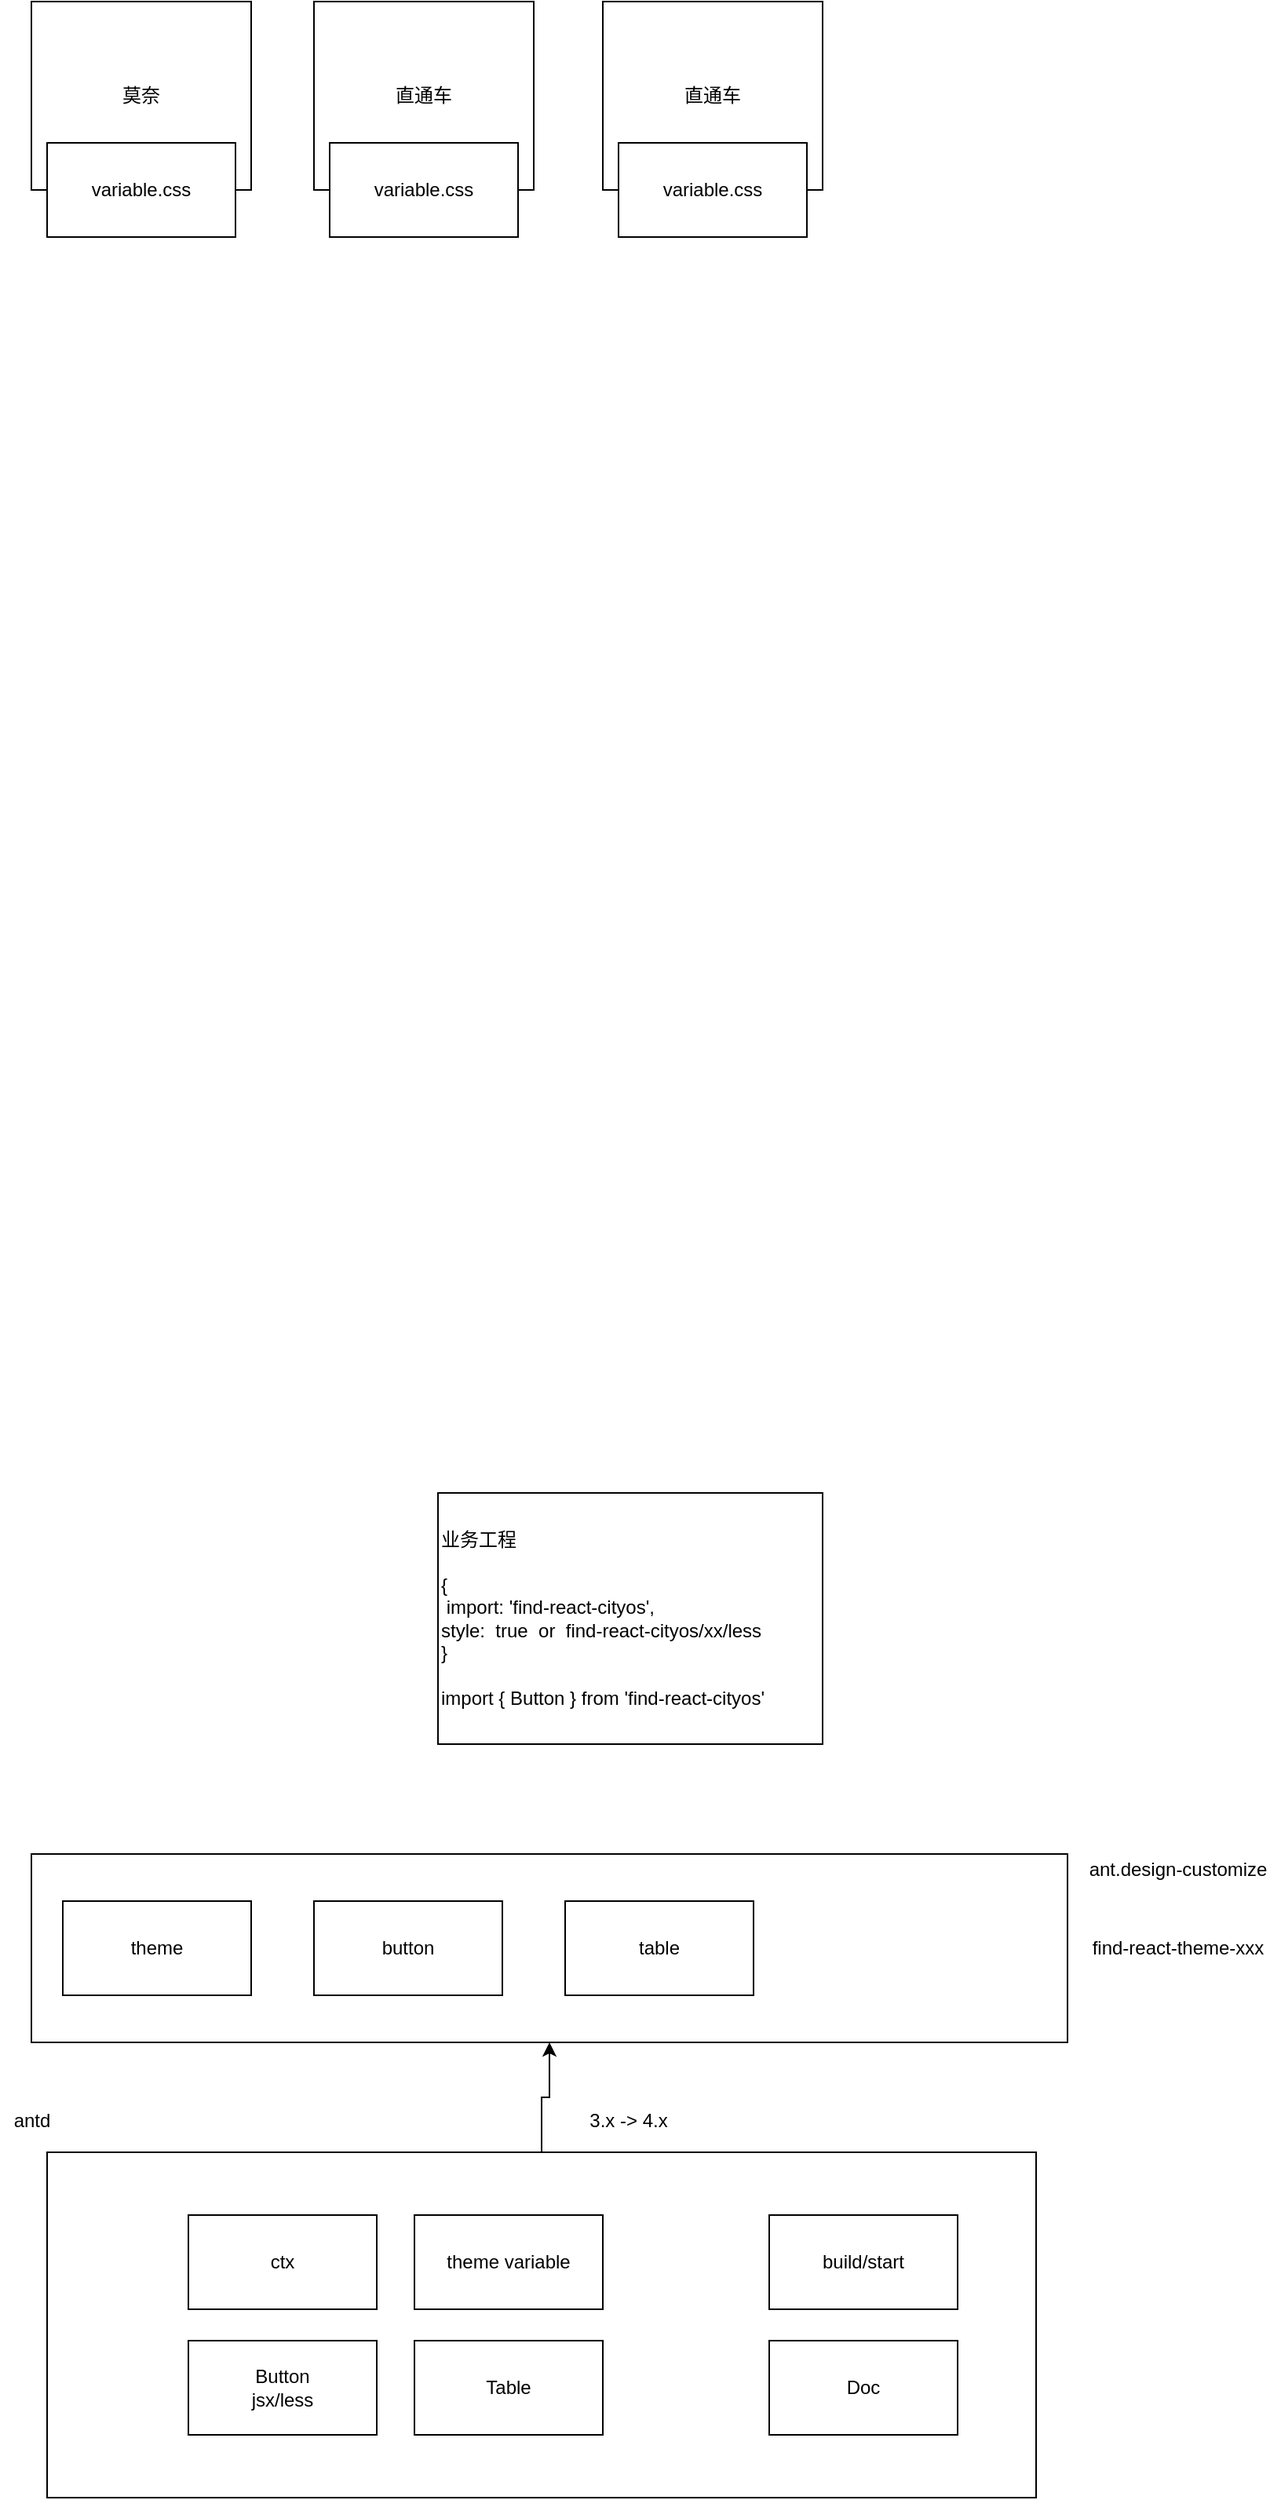 <mxfile version="14.4.3" type="device"><diagram id="EnewOrnuE5fF5D6Tr6lq" name="第 1 页"><mxGraphModel dx="1106" dy="2029" grid="1" gridSize="10" guides="1" tooltips="1" connect="1" arrows="1" fold="1" page="1" pageScale="1" pageWidth="827" pageHeight="1169" math="0" shadow="0"><root><mxCell id="0"/><mxCell id="1" parent="0"/><mxCell id="GFnHwDU9ITr71qzAtSJz-11" value="" style="whiteSpace=wrap;html=1;" vertex="1" parent="1"><mxGeometry x="50" y="60" width="660" height="120" as="geometry"/></mxCell><mxCell id="GFnHwDU9ITr71qzAtSJz-15" style="edgeStyle=orthogonalEdgeStyle;rounded=0;orthogonalLoop=1;jettySize=auto;html=1;entryX=0.5;entryY=1;entryDx=0;entryDy=0;" edge="1" parent="1" source="GFnHwDU9ITr71qzAtSJz-7" target="GFnHwDU9ITr71qzAtSJz-11"><mxGeometry relative="1" as="geometry"/></mxCell><mxCell id="GFnHwDU9ITr71qzAtSJz-7" value="" style="whiteSpace=wrap;html=1;" vertex="1" parent="1"><mxGeometry x="60" y="250" width="630" height="220" as="geometry"/></mxCell><mxCell id="GFnHwDU9ITr71qzAtSJz-1" value="ctx" style="whiteSpace=wrap;html=1;" vertex="1" parent="1"><mxGeometry x="150" y="290" width="120" height="60" as="geometry"/></mxCell><mxCell id="GFnHwDU9ITr71qzAtSJz-2" value="theme variable" style="whiteSpace=wrap;html=1;" vertex="1" parent="1"><mxGeometry x="294" y="290" width="120" height="60" as="geometry"/></mxCell><mxCell id="GFnHwDU9ITr71qzAtSJz-3" value="Button&lt;br&gt;jsx/less" style="whiteSpace=wrap;html=1;" vertex="1" parent="1"><mxGeometry x="150" y="370" width="120" height="60" as="geometry"/></mxCell><mxCell id="GFnHwDU9ITr71qzAtSJz-4" value="Table" style="whiteSpace=wrap;html=1;" vertex="1" parent="1"><mxGeometry x="294" y="370" width="120" height="60" as="geometry"/></mxCell><mxCell id="GFnHwDU9ITr71qzAtSJz-5" value="Doc" style="whiteSpace=wrap;html=1;" vertex="1" parent="1"><mxGeometry x="520" y="370" width="120" height="60" as="geometry"/></mxCell><mxCell id="GFnHwDU9ITr71qzAtSJz-6" value="build/start" style="whiteSpace=wrap;html=1;" vertex="1" parent="1"><mxGeometry x="520" y="290" width="120" height="60" as="geometry"/></mxCell><mxCell id="GFnHwDU9ITr71qzAtSJz-8" value="antd" style="text;html=1;align=center;verticalAlign=middle;resizable=0;points=[];autosize=1;" vertex="1" parent="1"><mxGeometry x="30" y="220" width="40" height="20" as="geometry"/></mxCell><mxCell id="GFnHwDU9ITr71qzAtSJz-9" value="theme" style="whiteSpace=wrap;html=1;" vertex="1" parent="1"><mxGeometry x="70" y="90" width="120" height="60" as="geometry"/></mxCell><mxCell id="GFnHwDU9ITr71qzAtSJz-10" value="button" style="whiteSpace=wrap;html=1;" vertex="1" parent="1"><mxGeometry x="230" y="90" width="120" height="60" as="geometry"/></mxCell><mxCell id="GFnHwDU9ITr71qzAtSJz-12" value="find-react-theme-xxx" style="text;html=1;align=center;verticalAlign=middle;resizable=0;points=[];autosize=1;" vertex="1" parent="1"><mxGeometry x="720" y="110" width="120" height="20" as="geometry"/></mxCell><mxCell id="GFnHwDU9ITr71qzAtSJz-16" value="3.x -&amp;gt; 4.x" style="text;html=1;align=center;verticalAlign=middle;resizable=0;points=[];autosize=1;" vertex="1" parent="1"><mxGeometry x="395" y="220" width="70" height="20" as="geometry"/></mxCell><mxCell id="GFnHwDU9ITr71qzAtSJz-17" value="莫奈" style="whiteSpace=wrap;html=1;" vertex="1" parent="1"><mxGeometry x="50" y="-1120" width="140" height="120" as="geometry"/></mxCell><mxCell id="GFnHwDU9ITr71qzAtSJz-18" value="直通车" style="whiteSpace=wrap;html=1;" vertex="1" parent="1"><mxGeometry x="230" y="-1120" width="140" height="120" as="geometry"/></mxCell><mxCell id="GFnHwDU9ITr71qzAtSJz-21" value="variable.css" style="whiteSpace=wrap;html=1;" vertex="1" parent="1"><mxGeometry x="60" y="-1030" width="120" height="60" as="geometry"/></mxCell><mxCell id="GFnHwDU9ITr71qzAtSJz-22" value="variable.css" style="whiteSpace=wrap;html=1;" vertex="1" parent="1"><mxGeometry x="240" y="-1030" width="120" height="60" as="geometry"/></mxCell><mxCell id="GFnHwDU9ITr71qzAtSJz-23" value="直通车" style="whiteSpace=wrap;html=1;" vertex="1" parent="1"><mxGeometry x="414" y="-1120" width="140" height="120" as="geometry"/></mxCell><mxCell id="GFnHwDU9ITr71qzAtSJz-24" value="variable.css" style="whiteSpace=wrap;html=1;" vertex="1" parent="1"><mxGeometry x="424" y="-1030" width="120" height="60" as="geometry"/></mxCell><mxCell id="GFnHwDU9ITr71qzAtSJz-26" value="ant.design-customize" style="text;html=1;align=center;verticalAlign=middle;resizable=0;points=[];autosize=1;" vertex="1" parent="1"><mxGeometry x="715" y="60" width="130" height="20" as="geometry"/></mxCell><mxCell id="GFnHwDU9ITr71qzAtSJz-27" value="table" style="whiteSpace=wrap;html=1;" vertex="1" parent="1"><mxGeometry x="390" y="90" width="120" height="60" as="geometry"/></mxCell><mxCell id="GFnHwDU9ITr71qzAtSJz-28" value="业务工程&lt;br&gt;&lt;br&gt;{&lt;br&gt;&amp;nbsp;import: 'find-react-cityos',&lt;br&gt;style:&amp;nbsp;&amp;nbsp;true&amp;nbsp; or&amp;nbsp; find-react-cityos/xx/less&lt;br&gt;}&lt;br&gt;&lt;br&gt;import { Button } from 'find-react-cityos'" style="whiteSpace=wrap;html=1;align=left;" vertex="1" parent="1"><mxGeometry x="309" y="-170" width="245" height="160" as="geometry"/></mxCell></root></mxGraphModel></diagram></mxfile>